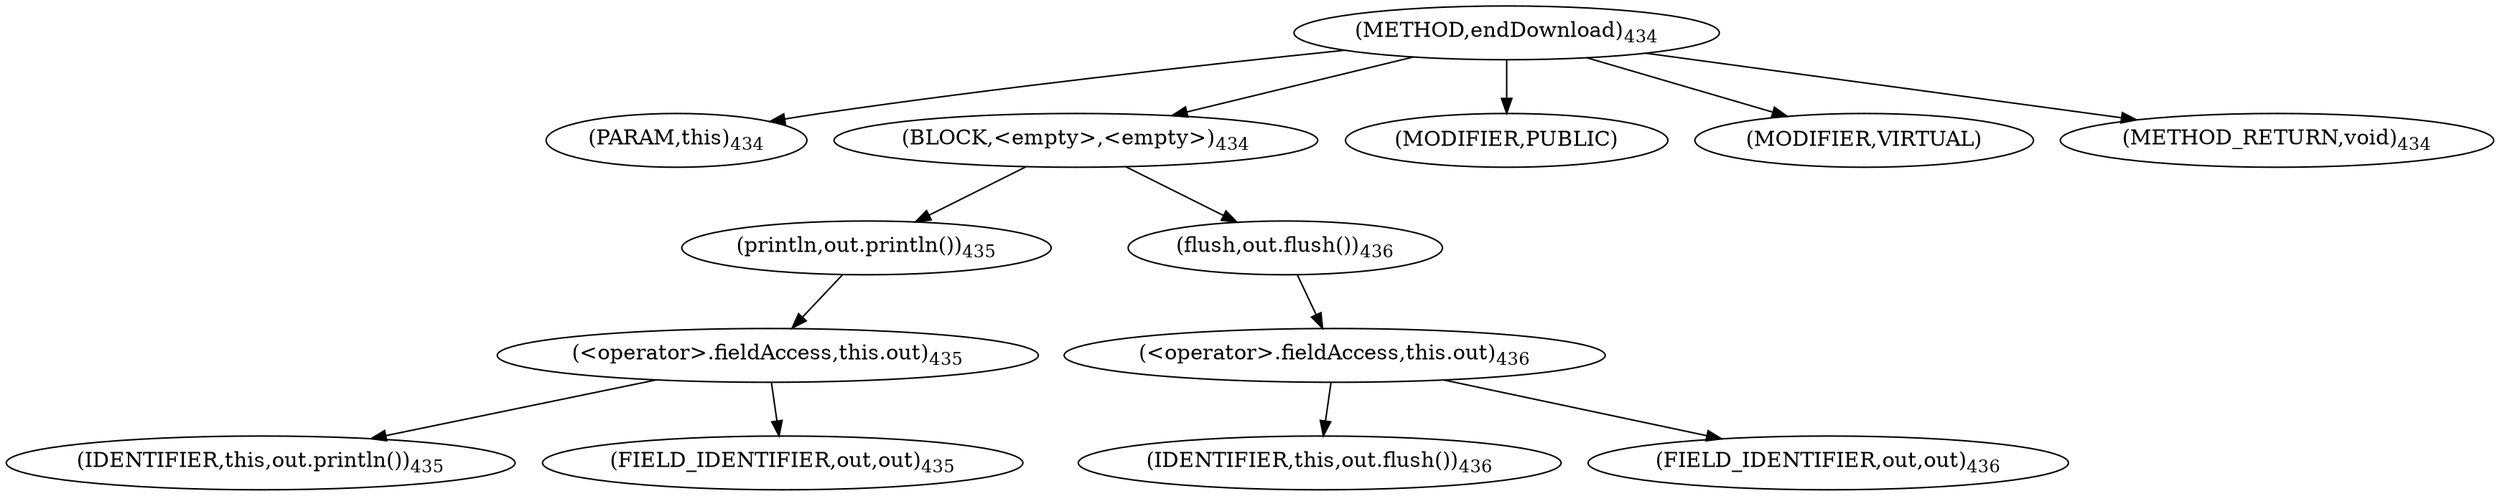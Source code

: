 digraph "endDownload" {  
"825" [label = <(METHOD,endDownload)<SUB>434</SUB>> ]
"826" [label = <(PARAM,this)<SUB>434</SUB>> ]
"827" [label = <(BLOCK,&lt;empty&gt;,&lt;empty&gt;)<SUB>434</SUB>> ]
"828" [label = <(println,out.println())<SUB>435</SUB>> ]
"829" [label = <(&lt;operator&gt;.fieldAccess,this.out)<SUB>435</SUB>> ]
"830" [label = <(IDENTIFIER,this,out.println())<SUB>435</SUB>> ]
"831" [label = <(FIELD_IDENTIFIER,out,out)<SUB>435</SUB>> ]
"832" [label = <(flush,out.flush())<SUB>436</SUB>> ]
"833" [label = <(&lt;operator&gt;.fieldAccess,this.out)<SUB>436</SUB>> ]
"834" [label = <(IDENTIFIER,this,out.flush())<SUB>436</SUB>> ]
"835" [label = <(FIELD_IDENTIFIER,out,out)<SUB>436</SUB>> ]
"836" [label = <(MODIFIER,PUBLIC)> ]
"837" [label = <(MODIFIER,VIRTUAL)> ]
"838" [label = <(METHOD_RETURN,void)<SUB>434</SUB>> ]
  "825" -> "826" 
  "825" -> "827" 
  "825" -> "836" 
  "825" -> "837" 
  "825" -> "838" 
  "827" -> "828" 
  "827" -> "832" 
  "828" -> "829" 
  "829" -> "830" 
  "829" -> "831" 
  "832" -> "833" 
  "833" -> "834" 
  "833" -> "835" 
}
